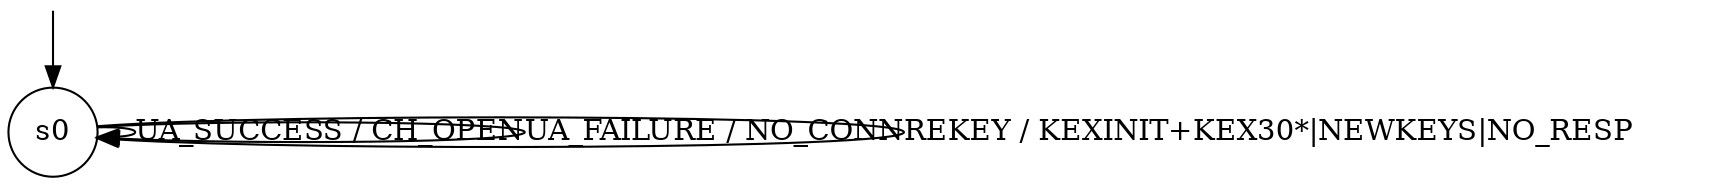 digraph g {

	s0 [shape="circle" label="s0"];
	s0 -> s0 [label="UA_SUCCESS / CH_OPEN"];
	s0 -> s0 [label="UA_FAILURE / NO_CONN"];
	s0 -> s0 [label="REKEY / KEXINIT+KEX30*|NEWKEYS|NO_RESP"];

__start0 [label="" shape="none" width="0" height="0"];
__start0 -> s0;

}
